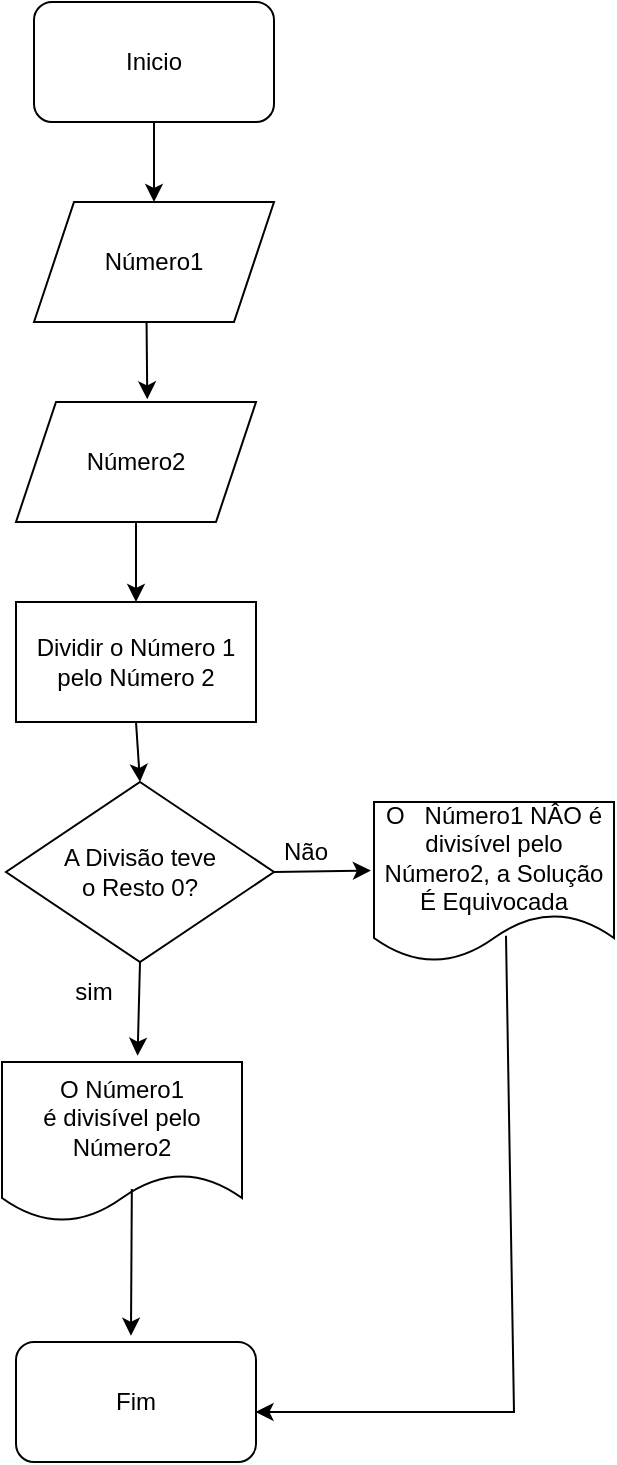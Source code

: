 <mxfile version="22.0.4" type="github">
  <diagram name="Página-1" id="nq7UNl_n_uwpHXJeFOn0">
    <mxGraphModel dx="819" dy="451" grid="1" gridSize="10" guides="1" tooltips="1" connect="1" arrows="1" fold="1" page="1" pageScale="1" pageWidth="827" pageHeight="1169" math="0" shadow="0">
      <root>
        <mxCell id="0" />
        <mxCell id="1" parent="0" />
        <mxCell id="6UuwgpBn-tf6FkhA7YwA-2" value="Inicio" style="rounded=1;whiteSpace=wrap;html=1;" vertex="1" parent="1">
          <mxGeometry x="370" y="10" width="120" height="60" as="geometry" />
        </mxCell>
        <mxCell id="6UuwgpBn-tf6FkhA7YwA-3" value="Número1" style="shape=parallelogram;perimeter=parallelogramPerimeter;whiteSpace=wrap;html=1;fixedSize=1;" vertex="1" parent="1">
          <mxGeometry x="370" y="110" width="120" height="60" as="geometry" />
        </mxCell>
        <mxCell id="6UuwgpBn-tf6FkhA7YwA-5" value="Número2" style="shape=parallelogram;perimeter=parallelogramPerimeter;whiteSpace=wrap;html=1;fixedSize=1;" vertex="1" parent="1">
          <mxGeometry x="361" y="210" width="120" height="60" as="geometry" />
        </mxCell>
        <mxCell id="6UuwgpBn-tf6FkhA7YwA-9" value="Dividir o Número 1 pelo Número 2" style="rounded=0;whiteSpace=wrap;html=1;" vertex="1" parent="1">
          <mxGeometry x="361" y="310" width="120" height="60" as="geometry" />
        </mxCell>
        <mxCell id="6UuwgpBn-tf6FkhA7YwA-10" value="A Divisão teve&lt;br&gt;o Resto 0?" style="rhombus;whiteSpace=wrap;html=1;" vertex="1" parent="1">
          <mxGeometry x="356" y="400" width="134" height="90" as="geometry" />
        </mxCell>
        <mxCell id="6UuwgpBn-tf6FkhA7YwA-11" value="O Número1&lt;br&gt;é divisível pelo Número2" style="shape=document;whiteSpace=wrap;html=1;boundedLbl=1;" vertex="1" parent="1">
          <mxGeometry x="354" y="540" width="120" height="80" as="geometry" />
        </mxCell>
        <mxCell id="6UuwgpBn-tf6FkhA7YwA-12" value="O&amp;nbsp; &amp;nbsp;Número1 NÂO é divisível pelo Número2, a Solução&lt;br&gt;É Equivocada" style="shape=document;whiteSpace=wrap;html=1;boundedLbl=1;" vertex="1" parent="1">
          <mxGeometry x="540" y="410" width="120" height="80" as="geometry" />
        </mxCell>
        <mxCell id="6UuwgpBn-tf6FkhA7YwA-13" value="Fim" style="rounded=1;whiteSpace=wrap;html=1;" vertex="1" parent="1">
          <mxGeometry x="361" y="680" width="120" height="60" as="geometry" />
        </mxCell>
        <mxCell id="6UuwgpBn-tf6FkhA7YwA-16" value="" style="endArrow=classic;html=1;rounded=0;exitX=0.469;exitY=1.039;exitDx=0;exitDy=0;exitPerimeter=0;entryX=0.547;entryY=-0.022;entryDx=0;entryDy=0;entryPerimeter=0;" edge="1" parent="1" target="6UuwgpBn-tf6FkhA7YwA-5">
          <mxGeometry width="50" height="50" relative="1" as="geometry">
            <mxPoint x="426.28" y="170.0" as="sourcePoint" />
            <mxPoint x="340" y="197.66" as="targetPoint" />
          </mxGeometry>
        </mxCell>
        <mxCell id="6UuwgpBn-tf6FkhA7YwA-18" value="" style="endArrow=classic;html=1;rounded=0;exitX=0.5;exitY=1;exitDx=0;exitDy=0;" edge="1" parent="1" source="6UuwgpBn-tf6FkhA7YwA-2" target="6UuwgpBn-tf6FkhA7YwA-3">
          <mxGeometry width="50" height="50" relative="1" as="geometry">
            <mxPoint x="594" y="110" as="sourcePoint" />
            <mxPoint x="520" y="230" as="targetPoint" />
          </mxGeometry>
        </mxCell>
        <mxCell id="6UuwgpBn-tf6FkhA7YwA-21" value="" style="endArrow=classic;html=1;rounded=0;entryX=0.5;entryY=0;entryDx=0;entryDy=0;exitX=0.5;exitY=1;exitDx=0;exitDy=0;" edge="1" parent="1" source="6UuwgpBn-tf6FkhA7YwA-5" target="6UuwgpBn-tf6FkhA7YwA-9">
          <mxGeometry width="50" height="50" relative="1" as="geometry">
            <mxPoint x="340" y="310" as="sourcePoint" />
            <mxPoint x="390" y="260" as="targetPoint" />
          </mxGeometry>
        </mxCell>
        <mxCell id="6UuwgpBn-tf6FkhA7YwA-22" value="" style="endArrow=classic;html=1;rounded=0;entryX=0.5;entryY=0;entryDx=0;entryDy=0;exitX=0.5;exitY=1;exitDx=0;exitDy=0;" edge="1" parent="1" source="6UuwgpBn-tf6FkhA7YwA-9" target="6UuwgpBn-tf6FkhA7YwA-10">
          <mxGeometry width="50" height="50" relative="1" as="geometry">
            <mxPoint x="340" y="450" as="sourcePoint" />
            <mxPoint x="390" y="400" as="targetPoint" />
          </mxGeometry>
        </mxCell>
        <mxCell id="6UuwgpBn-tf6FkhA7YwA-23" value="" style="endArrow=classic;html=1;rounded=0;entryX=0.565;entryY=-0.039;entryDx=0;entryDy=0;entryPerimeter=0;exitX=0.5;exitY=1;exitDx=0;exitDy=0;" edge="1" parent="1" source="6UuwgpBn-tf6FkhA7YwA-10" target="6UuwgpBn-tf6FkhA7YwA-11">
          <mxGeometry width="50" height="50" relative="1" as="geometry">
            <mxPoint x="340" y="550" as="sourcePoint" />
            <mxPoint x="390" y="500" as="targetPoint" />
          </mxGeometry>
        </mxCell>
        <mxCell id="6UuwgpBn-tf6FkhA7YwA-24" value="" style="endArrow=classic;html=1;rounded=0;entryX=-0.013;entryY=0.428;entryDx=0;entryDy=0;entryPerimeter=0;exitX=1;exitY=0.5;exitDx=0;exitDy=0;" edge="1" parent="1" source="6UuwgpBn-tf6FkhA7YwA-10" target="6UuwgpBn-tf6FkhA7YwA-12">
          <mxGeometry width="50" height="50" relative="1" as="geometry">
            <mxPoint x="340" y="550" as="sourcePoint" />
            <mxPoint x="390" y="500" as="targetPoint" />
          </mxGeometry>
        </mxCell>
        <mxCell id="6UuwgpBn-tf6FkhA7YwA-25" value="" style="endArrow=classic;html=1;rounded=0;exitX=0.541;exitY=0.794;exitDx=0;exitDy=0;exitPerimeter=0;entryX=0.479;entryY=-0.052;entryDx=0;entryDy=0;entryPerimeter=0;" edge="1" parent="1" source="6UuwgpBn-tf6FkhA7YwA-11" target="6UuwgpBn-tf6FkhA7YwA-13">
          <mxGeometry width="50" height="50" relative="1" as="geometry">
            <mxPoint x="340" y="740" as="sourcePoint" />
            <mxPoint x="390" y="690" as="targetPoint" />
          </mxGeometry>
        </mxCell>
        <mxCell id="6UuwgpBn-tf6FkhA7YwA-27" value="" style="endArrow=classic;html=1;rounded=0;entryX=0.998;entryY=0.583;entryDx=0;entryDy=0;entryPerimeter=0;exitX=0.55;exitY=0.836;exitDx=0;exitDy=0;exitPerimeter=0;" edge="1" parent="1" source="6UuwgpBn-tf6FkhA7YwA-12" target="6UuwgpBn-tf6FkhA7YwA-13">
          <mxGeometry width="50" height="50" relative="1" as="geometry">
            <mxPoint x="340" y="600" as="sourcePoint" />
            <mxPoint x="390" y="550" as="targetPoint" />
            <Array as="points">
              <mxPoint x="610" y="715" />
            </Array>
          </mxGeometry>
        </mxCell>
        <mxCell id="6UuwgpBn-tf6FkhA7YwA-28" value="sim" style="text;html=1;strokeColor=none;fillColor=none;align=center;verticalAlign=middle;whiteSpace=wrap;rounded=0;" vertex="1" parent="1">
          <mxGeometry x="370" y="490" width="60" height="30" as="geometry" />
        </mxCell>
        <mxCell id="6UuwgpBn-tf6FkhA7YwA-29" value="Não" style="text;html=1;strokeColor=none;fillColor=none;align=center;verticalAlign=middle;whiteSpace=wrap;rounded=0;" vertex="1" parent="1">
          <mxGeometry x="476" y="420" width="60" height="30" as="geometry" />
        </mxCell>
      </root>
    </mxGraphModel>
  </diagram>
</mxfile>
